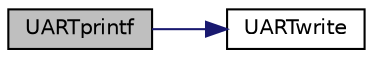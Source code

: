 digraph "UARTprintf"
{
  edge [fontname="Helvetica",fontsize="10",labelfontname="Helvetica",labelfontsize="10"];
  node [fontname="Helvetica",fontsize="10",shape=record];
  rankdir="LR";
  Node1 [label="UARTprintf",height=0.2,width=0.4,color="black", fillcolor="grey75", style="filled" fontcolor="black"];
  Node1 -> Node2 [color="midnightblue",fontsize="10",style="solid",fontname="Helvetica"];
  Node2 [label="UARTwrite",height=0.2,width=0.4,color="black", fillcolor="white", style="filled",URL="$group__uartstdio__api.html#ga8898dc2b448e76d4246cbe5a1a52a040"];
}
